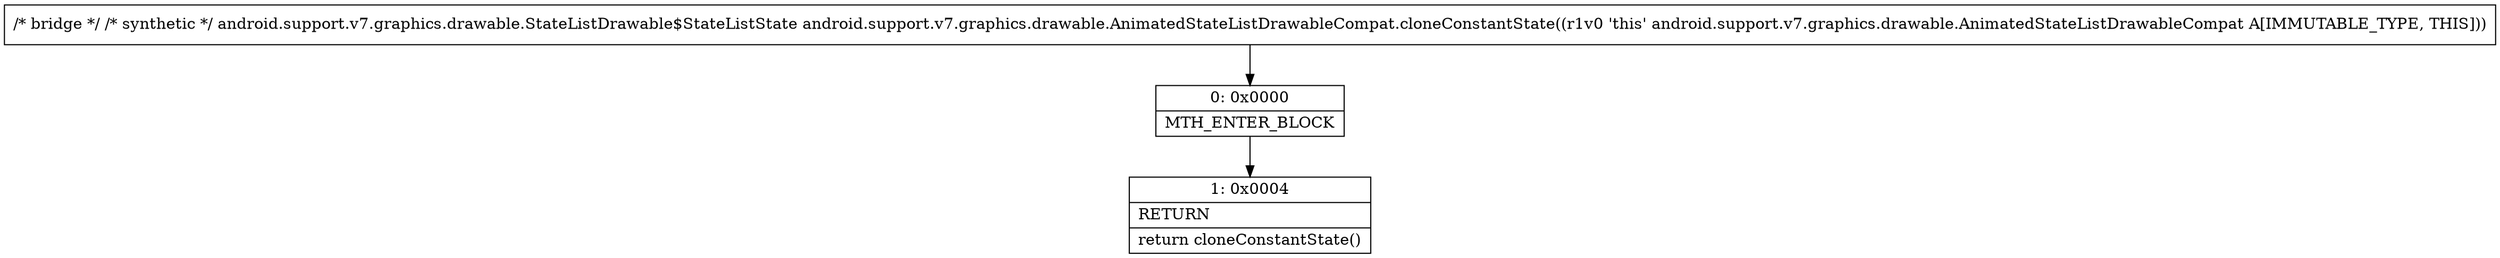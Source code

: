 digraph "CFG forandroid.support.v7.graphics.drawable.AnimatedStateListDrawableCompat.cloneConstantState()Landroid\/support\/v7\/graphics\/drawable\/StateListDrawable$StateListState;" {
Node_0 [shape=record,label="{0\:\ 0x0000|MTH_ENTER_BLOCK\l}"];
Node_1 [shape=record,label="{1\:\ 0x0004|RETURN\l|return cloneConstantState()\l}"];
MethodNode[shape=record,label="{\/* bridge *\/ \/* synthetic *\/ android.support.v7.graphics.drawable.StateListDrawable$StateListState android.support.v7.graphics.drawable.AnimatedStateListDrawableCompat.cloneConstantState((r1v0 'this' android.support.v7.graphics.drawable.AnimatedStateListDrawableCompat A[IMMUTABLE_TYPE, THIS])) }"];
MethodNode -> Node_0;
Node_0 -> Node_1;
}

